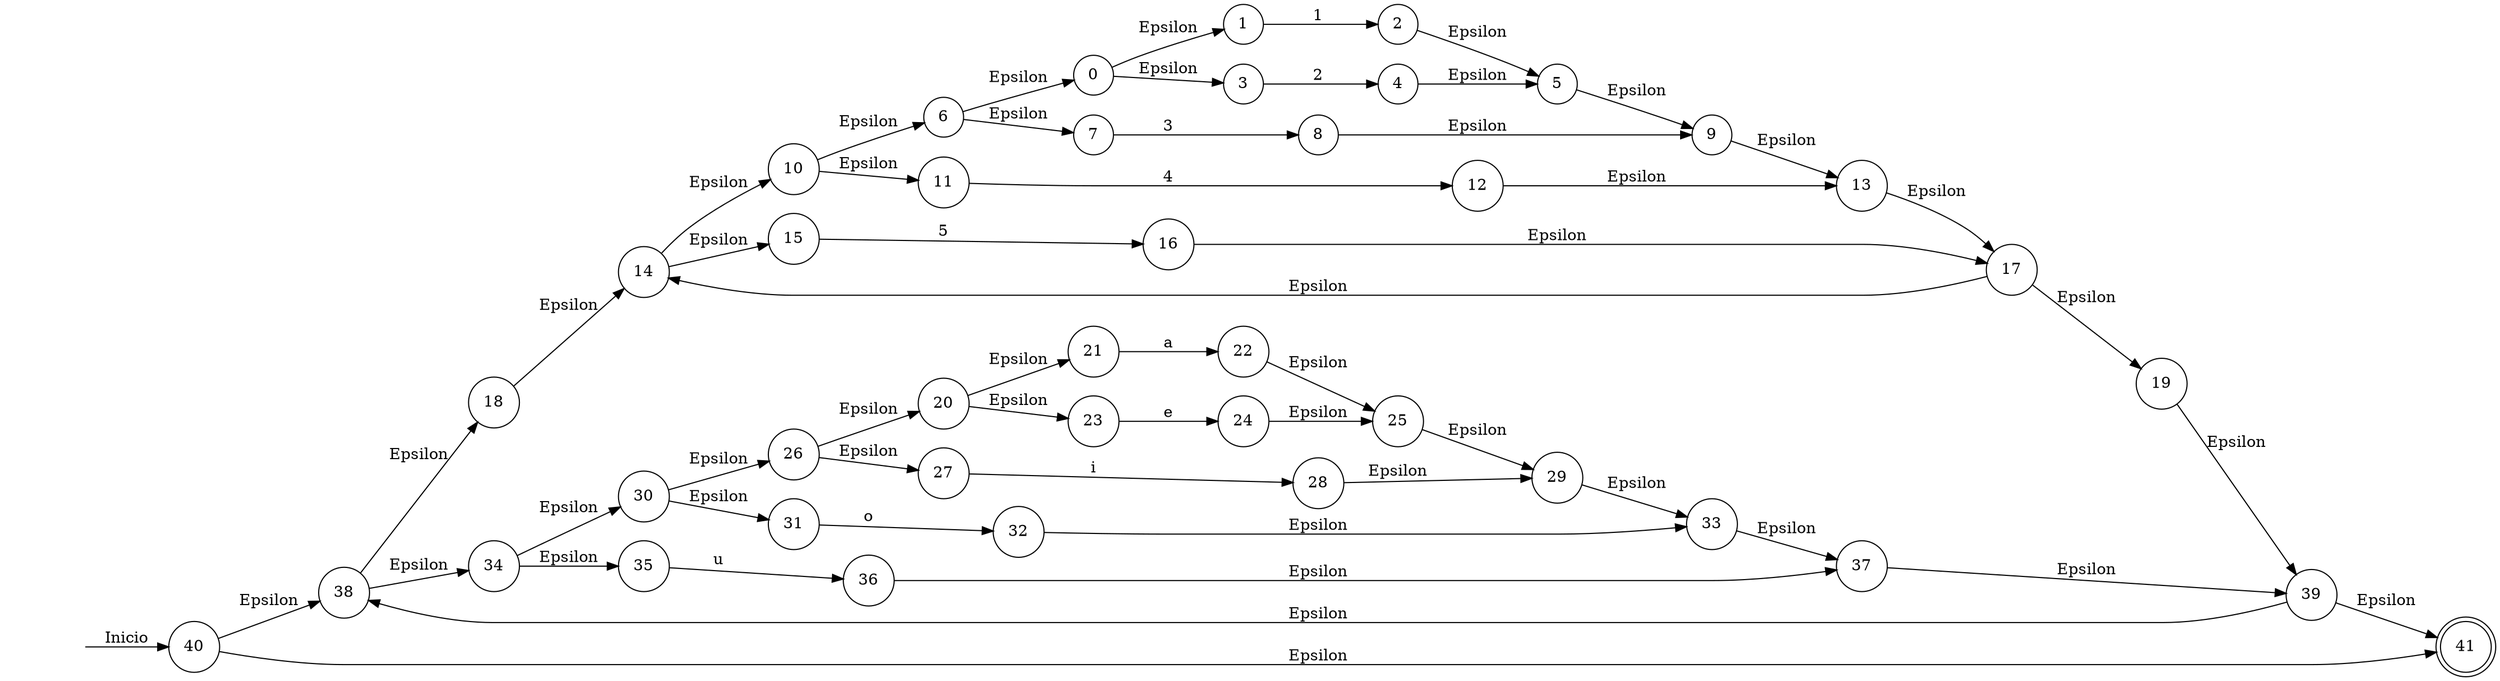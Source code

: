 digraph G{
rankdir = LR;
Inicio[style=invis];
0[shape=circle];
1[shape=circle];
2[shape=circle];
3[shape=circle];
4[shape=circle];
5[shape=circle];
0->1 [label="Epsilon"];
1->2 [label="1"];
0->3 [label="Epsilon"];
3->4 [label="2"];
2->5 [label="Epsilon"];
4->5 [label="Epsilon"];
6[shape=circle];
7[shape=circle];
8[shape=circle];
9[shape=circle];
6->7 [label="Epsilon"];
7->8 [label="3"];
8->9 [label="Epsilon"];
6->0 [label="Epsilon"];
5->9 [label="Epsilon"];
10[shape=circle];
11[shape=circle];
12[shape=circle];
13[shape=circle];
10->11 [label="Epsilon"];
11->12 [label="4"];
12->13 [label="Epsilon"];
10->6 [label="Epsilon"];
9->13 [label="Epsilon"];
14[shape=circle];
15[shape=circle];
16[shape=circle];
17[shape=circle];
14->15 [label="Epsilon"];
15->16 [label="5"];
16->17 [label="Epsilon"];
14->10 [label="Epsilon"];
13->17 [label="Epsilon"];
18[shape=circle];
19[shape=circle];
18->14 [label="Epsilon"];
17->19 [label="Epsilon"];
17->14 [label="Epsilon"];
20[shape=circle];
21[shape=circle];
22[shape=circle];
23[shape=circle];
24[shape=circle];
25[shape=circle];
20->21 [label="Epsilon"];
21->22 [label="a"];
20->23 [label="Epsilon"];
23->24 [label="e"];
22->25 [label="Epsilon"];
24->25 [label="Epsilon"];
26[shape=circle];
27[shape=circle];
28[shape=circle];
29[shape=circle];
26->27 [label="Epsilon"];
27->28 [label="i"];
28->29 [label="Epsilon"];
26->20 [label="Epsilon"];
25->29 [label="Epsilon"];
30[shape=circle];
31[shape=circle];
32[shape=circle];
33[shape=circle];
30->31 [label="Epsilon"];
31->32 [label="o"];
32->33 [label="Epsilon"];
30->26 [label="Epsilon"];
29->33 [label="Epsilon"];
34[shape=circle];
35[shape=circle];
36[shape=circle];
37[shape=circle];
34->35 [label="Epsilon"];
35->36 [label="u"];
36->37 [label="Epsilon"];
34->30 [label="Epsilon"];
33->37 [label="Epsilon"];
38[shape=circle];
39[shape=circle];
38->18 [label="Epsilon"];
38->34 [label="Epsilon"];
19->39 [label="Epsilon"];
37->39 [label="Epsilon"];
40[shape=circle];
41[shape=circle];
40->38 [label="Epsilon"];
39->41 [label="Epsilon"];
39->38 [label="Epsilon"];
40->41 [label="Epsilon"];
Inicio->40 [label="Inicio"];
41 [shape=doublecircle];
}